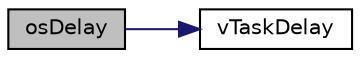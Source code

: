 digraph "osDelay"
{
  edge [fontname="Helvetica",fontsize="10",labelfontname="Helvetica",labelfontsize="10"];
  node [fontname="Helvetica",fontsize="10",shape=record];
  rankdir="LR";
  Node3 [label="osDelay",height=0.2,width=0.4,color="black", fillcolor="grey75", style="filled", fontcolor="black"];
  Node3 -> Node4 [color="midnightblue",fontsize="10",style="solid",fontname="Helvetica"];
  Node4 [label="vTaskDelay",height=0.2,width=0.4,color="black", fillcolor="white", style="filled",URL="$task_8h.html#aa154068cecd7f31446a7a84af44ab1a3"];
}
